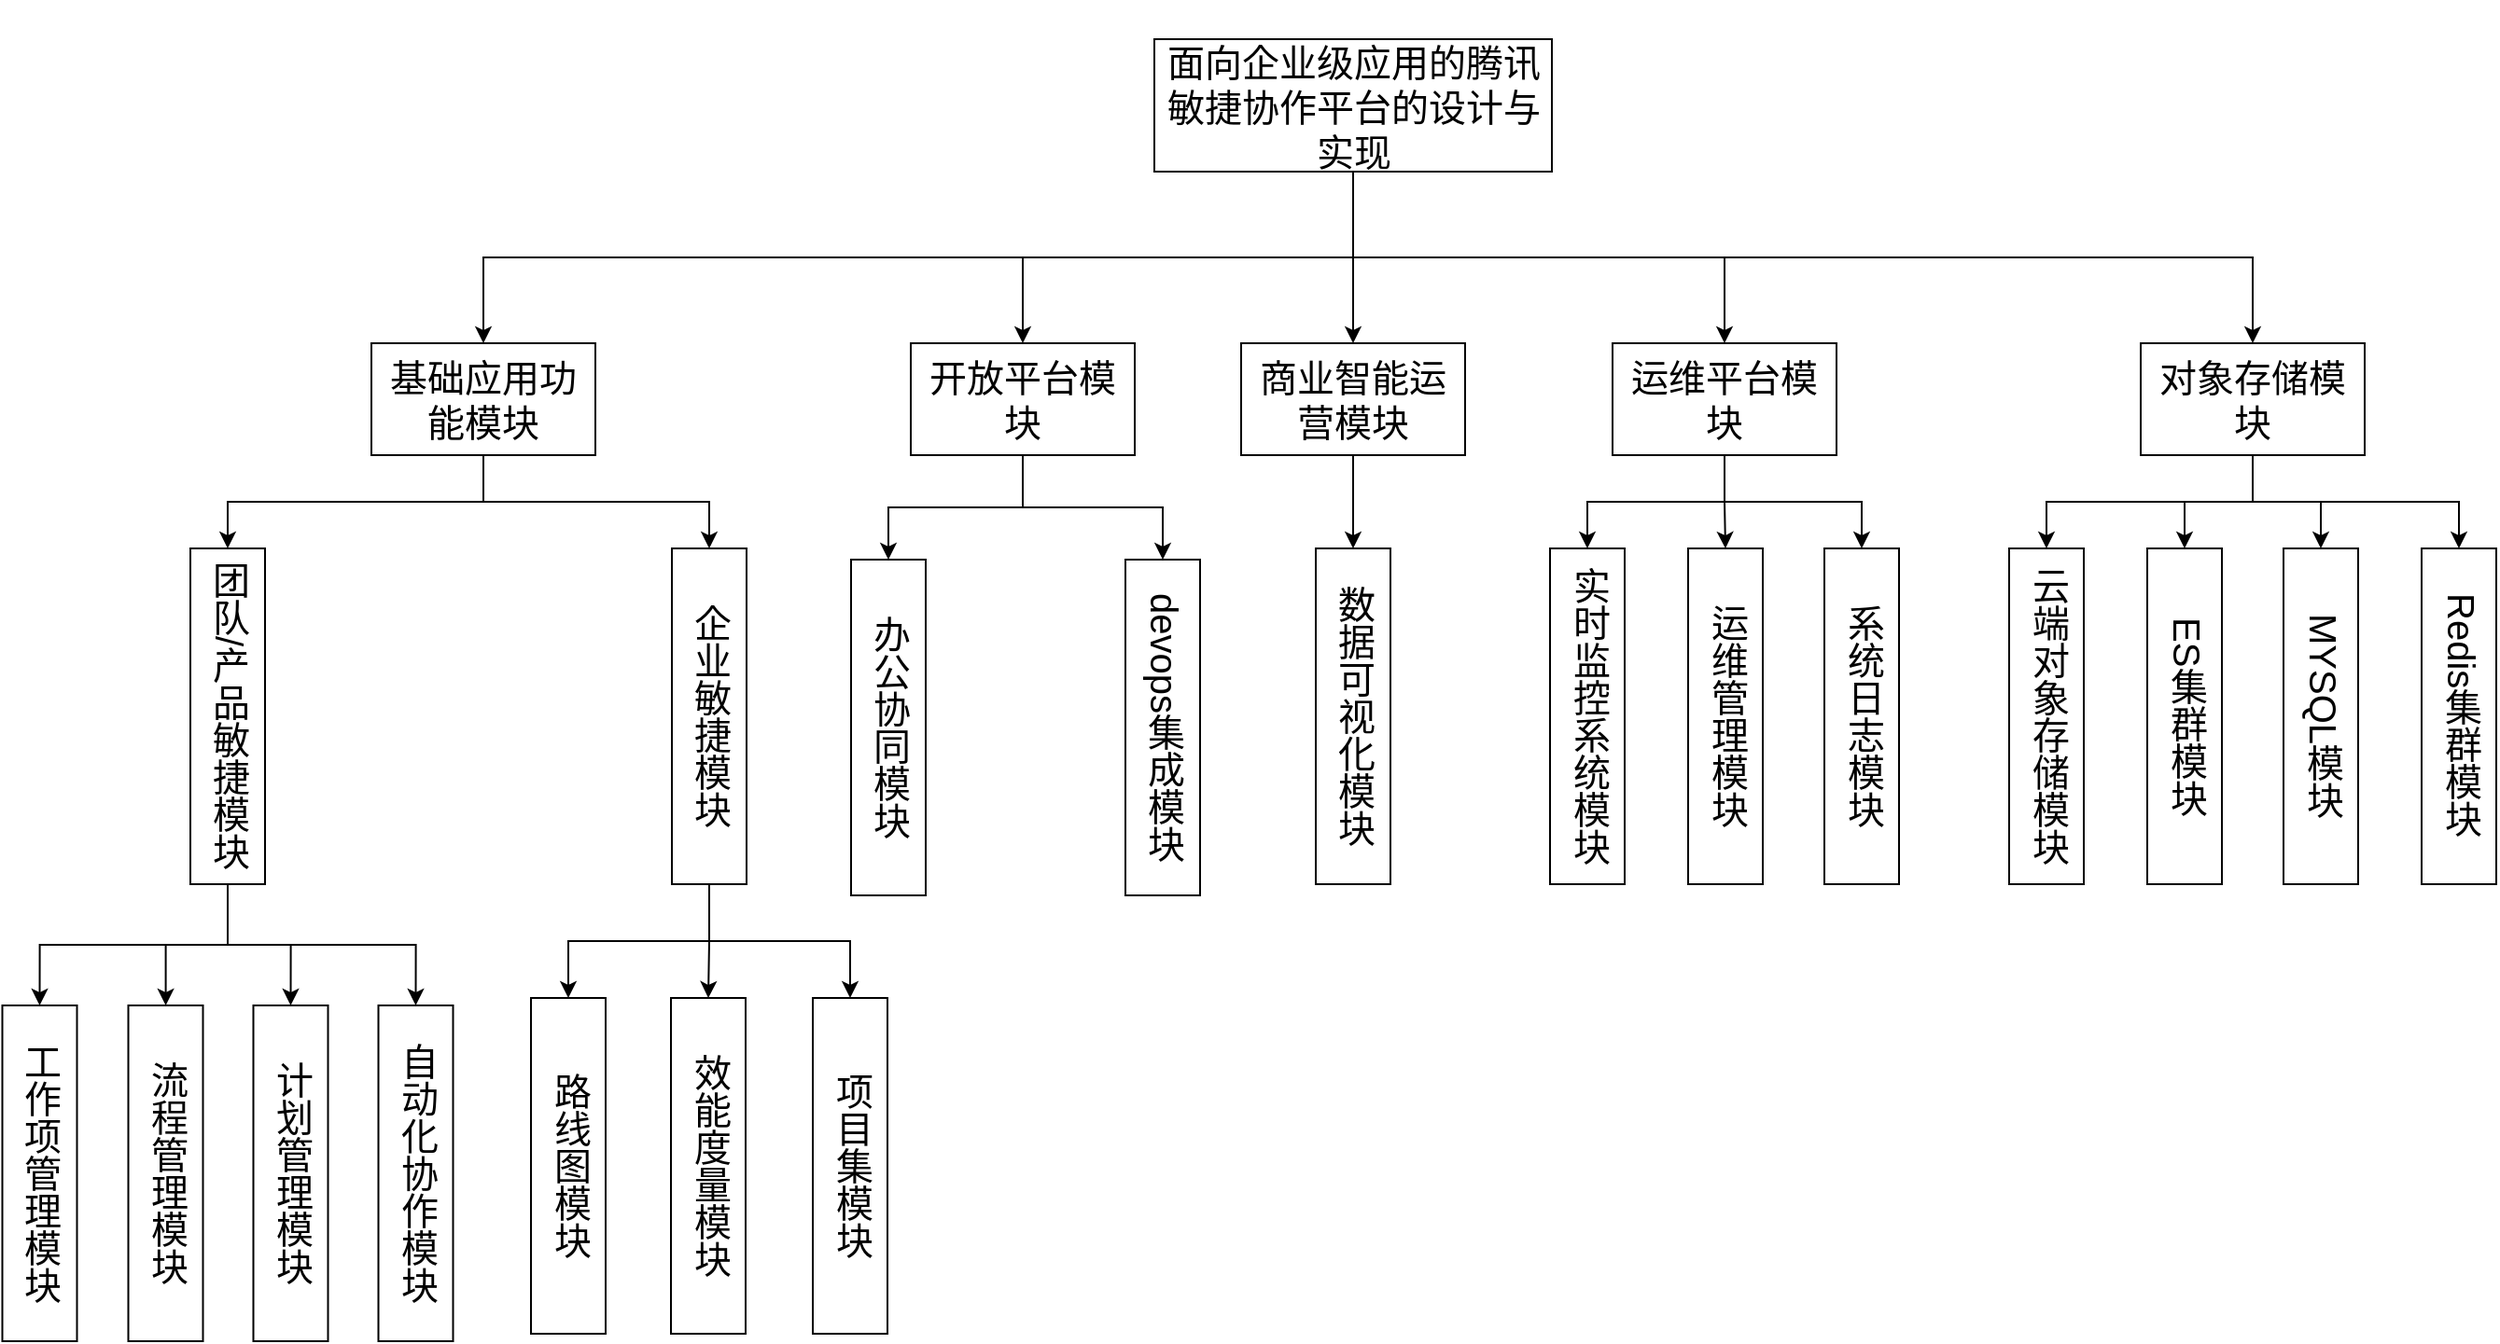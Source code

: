 <mxfile version="26.2.12">
  <diagram name="Page-1" id="64zSRsmpCtbbm_WttbOE">
    <mxGraphModel dx="1845" dy="790" grid="0" gridSize="10" guides="1" tooltips="1" connect="1" arrows="1" fold="1" page="0" pageScale="1" pageWidth="850" pageHeight="1100" math="0" shadow="0">
      <root>
        <mxCell id="0" />
        <mxCell id="1" parent="0" />
        <mxCell id="7xRdXNiMv8axmPZANaU4-1" style="edgeStyle=orthogonalEdgeStyle;rounded=0;orthogonalLoop=1;jettySize=auto;html=1;exitX=0.5;exitY=1;exitDx=0;exitDy=0;fontStyle=0;fontSize=20;" parent="1" source="7xRdXNiMv8axmPZANaU4-6" target="7xRdXNiMv8axmPZANaU4-9" edge="1">
          <mxGeometry relative="1" as="geometry" />
        </mxCell>
        <mxCell id="7xRdXNiMv8axmPZANaU4-2" style="edgeStyle=orthogonalEdgeStyle;rounded=0;orthogonalLoop=1;jettySize=auto;html=1;exitX=0.5;exitY=1;exitDx=0;exitDy=0;entryX=0.5;entryY=0;entryDx=0;entryDy=0;fontStyle=0;fontSize=20;" parent="1" source="7xRdXNiMv8axmPZANaU4-6" target="yiRCPFlLoWV72xK7HXJl-2" edge="1">
          <mxGeometry relative="1" as="geometry">
            <mxPoint x="650" y="580" as="targetPoint" />
          </mxGeometry>
        </mxCell>
        <mxCell id="7xRdXNiMv8axmPZANaU4-3" style="edgeStyle=orthogonalEdgeStyle;rounded=0;orthogonalLoop=1;jettySize=auto;html=1;exitX=0.5;exitY=1;exitDx=0;exitDy=0;entryX=0.5;entryY=0;entryDx=0;entryDy=0;fontStyle=0;fontSize=20;" parent="1" source="7xRdXNiMv8axmPZANaU4-6" target="yiRCPFlLoWV72xK7HXJl-1" edge="1">
          <mxGeometry relative="1" as="geometry">
            <mxPoint x="820" y="580" as="targetPoint" />
          </mxGeometry>
        </mxCell>
        <mxCell id="7xRdXNiMv8axmPZANaU4-4" style="edgeStyle=orthogonalEdgeStyle;rounded=0;orthogonalLoop=1;jettySize=auto;html=1;exitX=0.5;exitY=1;exitDx=0;exitDy=0;fontStyle=0;fontSize=20;" parent="1" source="7xRdXNiMv8axmPZANaU4-6" target="7xRdXNiMv8axmPZANaU4-10" edge="1">
          <mxGeometry relative="1" as="geometry" />
        </mxCell>
        <mxCell id="1QxvLl7_ESq7pfrXzHob-9" style="edgeStyle=orthogonalEdgeStyle;rounded=0;orthogonalLoop=1;jettySize=auto;html=1;exitX=0.5;exitY=1;exitDx=0;exitDy=0;fontSize=20;" parent="1" source="7xRdXNiMv8axmPZANaU4-6" target="1QxvLl7_ESq7pfrXzHob-1" edge="1">
          <mxGeometry relative="1" as="geometry" />
        </mxCell>
        <mxCell id="7xRdXNiMv8axmPZANaU4-6" value="&lt;p class=&quot;MsoNormal&quot;&gt;&lt;span style=&quot;font-family: 宋体;&quot;&gt;&lt;font face=&quot;宋体&quot;&gt;&lt;span&gt;面向企业级应用的腾讯敏捷协作平台的设计与实现&lt;/span&gt;&lt;/font&gt;&lt;/span&gt;&lt;/p&gt;" style="rounded=0;whiteSpace=wrap;html=1;fontStyle=0;fontSize=20;" parent="1" vertex="1">
          <mxGeometry x="376.5" y="417" width="213" height="71" as="geometry" />
        </mxCell>
        <mxCell id="MPn8QvkwX-wL_JmnHgCd-4" style="edgeStyle=orthogonalEdgeStyle;rounded=0;orthogonalLoop=1;jettySize=auto;html=1;exitX=0.5;exitY=1;exitDx=0;exitDy=0;entryX=0.5;entryY=0;entryDx=0;entryDy=0;fontStyle=0;fontSize=20;" parent="1" source="7xRdXNiMv8axmPZANaU4-9" target="yiRCPFlLoWV72xK7HXJl-5" edge="1">
          <mxGeometry relative="1" as="geometry" />
        </mxCell>
        <mxCell id="MPn8QvkwX-wL_JmnHgCd-6" style="edgeStyle=orthogonalEdgeStyle;rounded=0;orthogonalLoop=1;jettySize=auto;html=1;exitX=0.5;exitY=1;exitDx=0;exitDy=0;entryX=0.5;entryY=0;entryDx=0;entryDy=0;fontStyle=0;fontSize=20;" parent="1" source="7xRdXNiMv8axmPZANaU4-9" target="yiRCPFlLoWV72xK7HXJl-7" edge="1">
          <mxGeometry relative="1" as="geometry" />
        </mxCell>
        <mxCell id="7xRdXNiMv8axmPZANaU4-9" value="&lt;p class=&quot;MsoNormal&quot;&gt;&lt;font face=&quot;宋体&quot;&gt;&lt;span&gt;&lt;span&gt;基础应用功能模块&lt;/span&gt;&lt;/span&gt;&lt;/font&gt;&lt;/p&gt;" style="rounded=0;whiteSpace=wrap;html=1;spacing=2;fontStyle=0;fontSize=20;" parent="1" vertex="1">
          <mxGeometry x="-43" y="580" width="120" height="60" as="geometry" />
        </mxCell>
        <mxCell id="1QxvLl7_ESq7pfrXzHob-6" style="edgeStyle=orthogonalEdgeStyle;rounded=0;orthogonalLoop=1;jettySize=auto;html=1;exitX=0.5;exitY=1;exitDx=0;exitDy=0;entryX=0.5;entryY=0;entryDx=0;entryDy=0;fontSize=20;" parent="1" source="7xRdXNiMv8axmPZANaU4-10" target="1QxvLl7_ESq7pfrXzHob-4" edge="1">
          <mxGeometry relative="1" as="geometry" />
        </mxCell>
        <mxCell id="1QxvLl7_ESq7pfrXzHob-7" style="edgeStyle=orthogonalEdgeStyle;rounded=0;orthogonalLoop=1;jettySize=auto;html=1;exitX=0.5;exitY=1;exitDx=0;exitDy=0;entryX=0.5;entryY=0;entryDx=0;entryDy=0;fontSize=20;" parent="1" source="7xRdXNiMv8axmPZANaU4-10" target="1QxvLl7_ESq7pfrXzHob-5" edge="1">
          <mxGeometry relative="1" as="geometry" />
        </mxCell>
        <mxCell id="7xRdXNiMv8axmPZANaU4-10" value="&lt;p class=&quot;MsoNormal&quot;&gt;&lt;font face=&quot;宋体&quot;&gt;&lt;span&gt;&lt;span&gt;开放平台模块&lt;/span&gt;&lt;/span&gt;&lt;/font&gt;&lt;/p&gt;" style="rounded=0;whiteSpace=wrap;html=1;spacing=2;fontStyle=0;fontSize=20;" parent="1" vertex="1">
          <mxGeometry x="246" y="580" width="120" height="60" as="geometry" />
        </mxCell>
        <mxCell id="MPn8QvkwX-wL_JmnHgCd-15" style="edgeStyle=orthogonalEdgeStyle;rounded=0;orthogonalLoop=1;jettySize=auto;html=1;exitX=0.5;exitY=1;exitDx=0;exitDy=0;entryX=0.5;entryY=0;entryDx=0;entryDy=0;fontStyle=0;fontSize=20;" parent="1" source="yiRCPFlLoWV72xK7HXJl-1" target="yiRCPFlLoWV72xK7HXJl-16" edge="1">
          <mxGeometry relative="1" as="geometry" />
        </mxCell>
        <mxCell id="MPn8QvkwX-wL_JmnHgCd-16" style="edgeStyle=orthogonalEdgeStyle;rounded=0;orthogonalLoop=1;jettySize=auto;html=1;exitX=0.5;exitY=1;exitDx=0;exitDy=0;entryX=0.5;entryY=0;entryDx=0;entryDy=0;fontStyle=0;fontSize=20;" parent="1" source="yiRCPFlLoWV72xK7HXJl-1" target="MPn8QvkwX-wL_JmnHgCd-1" edge="1">
          <mxGeometry relative="1" as="geometry" />
        </mxCell>
        <mxCell id="MPn8QvkwX-wL_JmnHgCd-17" style="edgeStyle=orthogonalEdgeStyle;rounded=0;orthogonalLoop=1;jettySize=auto;html=1;exitX=0.5;exitY=1;exitDx=0;exitDy=0;entryX=0.5;entryY=0;entryDx=0;entryDy=0;fontStyle=0;fontSize=20;" parent="1" source="yiRCPFlLoWV72xK7HXJl-1" target="MPn8QvkwX-wL_JmnHgCd-2" edge="1">
          <mxGeometry relative="1" as="geometry" />
        </mxCell>
        <mxCell id="MPn8QvkwX-wL_JmnHgCd-18" style="edgeStyle=orthogonalEdgeStyle;rounded=0;orthogonalLoop=1;jettySize=auto;html=1;exitX=0.5;exitY=1;exitDx=0;exitDy=0;entryX=0.5;entryY=0;entryDx=0;entryDy=0;fontStyle=0;fontSize=20;" parent="1" source="yiRCPFlLoWV72xK7HXJl-1" target="MPn8QvkwX-wL_JmnHgCd-3" edge="1">
          <mxGeometry relative="1" as="geometry" />
        </mxCell>
        <mxCell id="yiRCPFlLoWV72xK7HXJl-1" value="&lt;p class=&quot;MsoNormal&quot;&gt;&lt;span style=&quot;font-family: 宋体;&quot;&gt;&lt;font face=&quot;宋体&quot;&gt;对象存储模块&lt;/font&gt;&lt;/span&gt;&lt;/p&gt;" style="rounded=0;whiteSpace=wrap;html=1;spacing=2;fontStyle=0;fontSize=20;" parent="1" vertex="1">
          <mxGeometry x="905" y="580" width="120" height="60" as="geometry" />
        </mxCell>
        <mxCell id="MPn8QvkwX-wL_JmnHgCd-19" style="edgeStyle=orthogonalEdgeStyle;rounded=0;orthogonalLoop=1;jettySize=auto;html=1;exitX=0.5;exitY=1;exitDx=0;exitDy=0;fontStyle=0;fontSize=20;" parent="1" source="yiRCPFlLoWV72xK7HXJl-2" target="yiRCPFlLoWV72xK7HXJl-17" edge="1">
          <mxGeometry relative="1" as="geometry" />
        </mxCell>
        <mxCell id="MPn8QvkwX-wL_JmnHgCd-20" style="edgeStyle=orthogonalEdgeStyle;rounded=0;orthogonalLoop=1;jettySize=auto;html=1;exitX=0.5;exitY=1;exitDx=0;exitDy=0;entryX=0.5;entryY=0;entryDx=0;entryDy=0;fontStyle=0;fontSize=20;" parent="1" source="yiRCPFlLoWV72xK7HXJl-2" target="yiRCPFlLoWV72xK7HXJl-18" edge="1">
          <mxGeometry relative="1" as="geometry" />
        </mxCell>
        <mxCell id="MPn8QvkwX-wL_JmnHgCd-21" style="edgeStyle=orthogonalEdgeStyle;rounded=0;orthogonalLoop=1;jettySize=auto;html=1;exitX=0.5;exitY=1;exitDx=0;exitDy=0;entryX=0.5;entryY=0;entryDx=0;entryDy=0;fontStyle=0;fontSize=20;" parent="1" source="yiRCPFlLoWV72xK7HXJl-2" target="yiRCPFlLoWV72xK7HXJl-19" edge="1">
          <mxGeometry relative="1" as="geometry" />
        </mxCell>
        <mxCell id="yiRCPFlLoWV72xK7HXJl-2" value="&lt;p class=&quot;MsoNormal&quot;&gt;&lt;span style=&quot;font-family: 宋体;&quot;&gt;&lt;font face=&quot;宋体&quot;&gt;运维平台模块&lt;/font&gt;&lt;/span&gt;&lt;/p&gt;" style="rounded=0;whiteSpace=wrap;html=1;spacing=2;fontStyle=0;fontSize=20;" parent="1" vertex="1">
          <mxGeometry x="622" y="580" width="120" height="60" as="geometry" />
        </mxCell>
        <mxCell id="MPn8QvkwX-wL_JmnHgCd-7" style="edgeStyle=orthogonalEdgeStyle;rounded=0;orthogonalLoop=1;jettySize=auto;html=1;exitX=0.5;exitY=1;exitDx=0;exitDy=0;entryX=0.5;entryY=0;entryDx=0;entryDy=0;fontStyle=0;fontSize=20;" parent="1" source="yiRCPFlLoWV72xK7HXJl-5" target="yiRCPFlLoWV72xK7HXJl-8" edge="1">
          <mxGeometry relative="1" as="geometry" />
        </mxCell>
        <mxCell id="MPn8QvkwX-wL_JmnHgCd-8" style="edgeStyle=orthogonalEdgeStyle;rounded=0;orthogonalLoop=1;jettySize=auto;html=1;exitX=0.5;exitY=1;exitDx=0;exitDy=0;fontStyle=0;fontSize=20;" parent="1" source="yiRCPFlLoWV72xK7HXJl-5" target="yiRCPFlLoWV72xK7HXJl-9" edge="1">
          <mxGeometry relative="1" as="geometry" />
        </mxCell>
        <mxCell id="MPn8QvkwX-wL_JmnHgCd-9" style="edgeStyle=orthogonalEdgeStyle;rounded=0;orthogonalLoop=1;jettySize=auto;html=1;exitX=0.5;exitY=1;exitDx=0;exitDy=0;entryX=0.5;entryY=0;entryDx=0;entryDy=0;fontStyle=0;fontSize=20;" parent="1" source="yiRCPFlLoWV72xK7HXJl-5" target="yiRCPFlLoWV72xK7HXJl-10" edge="1">
          <mxGeometry relative="1" as="geometry" />
        </mxCell>
        <mxCell id="1QxvLl7_ESq7pfrXzHob-11" style="edgeStyle=orthogonalEdgeStyle;rounded=0;orthogonalLoop=1;jettySize=auto;html=1;exitX=0.5;exitY=1;exitDx=0;exitDy=0;entryX=0.5;entryY=0;entryDx=0;entryDy=0;fontSize=20;" parent="1" source="yiRCPFlLoWV72xK7HXJl-5" target="1QxvLl7_ESq7pfrXzHob-10" edge="1">
          <mxGeometry relative="1" as="geometry" />
        </mxCell>
        <mxCell id="yiRCPFlLoWV72xK7HXJl-5" value="团队/产品敏捷模块" style="rounded=0;whiteSpace=wrap;html=1;textDirection=vertical-rl;fontStyle=0;fontSize=20;" parent="1" vertex="1">
          <mxGeometry x="-140" y="690" width="40" height="180" as="geometry" />
        </mxCell>
        <mxCell id="MPn8QvkwX-wL_JmnHgCd-12" style="edgeStyle=orthogonalEdgeStyle;rounded=0;orthogonalLoop=1;jettySize=auto;html=1;exitX=0.5;exitY=1;exitDx=0;exitDy=0;entryX=0.5;entryY=0;entryDx=0;entryDy=0;fontStyle=0;fontSize=20;" parent="1" source="yiRCPFlLoWV72xK7HXJl-7" target="yiRCPFlLoWV72xK7HXJl-11" edge="1">
          <mxGeometry relative="1" as="geometry" />
        </mxCell>
        <mxCell id="MPn8QvkwX-wL_JmnHgCd-13" style="edgeStyle=orthogonalEdgeStyle;rounded=0;orthogonalLoop=1;jettySize=auto;html=1;exitX=0.5;exitY=1;exitDx=0;exitDy=0;entryX=0.5;entryY=0;entryDx=0;entryDy=0;fontStyle=0;fontSize=20;" parent="1" source="yiRCPFlLoWV72xK7HXJl-7" target="yiRCPFlLoWV72xK7HXJl-12" edge="1">
          <mxGeometry relative="1" as="geometry" />
        </mxCell>
        <mxCell id="MPn8QvkwX-wL_JmnHgCd-14" style="edgeStyle=orthogonalEdgeStyle;rounded=0;orthogonalLoop=1;jettySize=auto;html=1;exitX=0.5;exitY=1;exitDx=0;exitDy=0;entryX=0.5;entryY=0;entryDx=0;entryDy=0;fontStyle=0;fontSize=20;" parent="1" source="yiRCPFlLoWV72xK7HXJl-7" target="yiRCPFlLoWV72xK7HXJl-13" edge="1">
          <mxGeometry relative="1" as="geometry" />
        </mxCell>
        <mxCell id="yiRCPFlLoWV72xK7HXJl-7" value="&lt;span&gt;企业敏捷模块&lt;/span&gt;" style="rounded=0;whiteSpace=wrap;html=1;textDirection=vertical-rl;fontStyle=0;fontSize=20;" parent="1" vertex="1">
          <mxGeometry x="118" y="690" width="40" height="180" as="geometry" />
        </mxCell>
        <mxCell id="yiRCPFlLoWV72xK7HXJl-8" value="工作项管理模块" style="rounded=0;whiteSpace=wrap;html=1;textDirection=vertical-rl;fontStyle=0;fontSize=20;" parent="1" vertex="1">
          <mxGeometry x="-240.75" y="935" width="40" height="180" as="geometry" />
        </mxCell>
        <mxCell id="yiRCPFlLoWV72xK7HXJl-9" value="流程管理模块" style="rounded=0;whiteSpace=wrap;html=1;textDirection=vertical-rl;fontStyle=0;fontSize=20;" parent="1" vertex="1">
          <mxGeometry x="-173.25" y="935" width="40" height="180" as="geometry" />
        </mxCell>
        <mxCell id="yiRCPFlLoWV72xK7HXJl-10" value="计划管理模块" style="rounded=0;whiteSpace=wrap;html=1;textDirection=vertical-rl;fontStyle=0;fontSize=20;" parent="1" vertex="1">
          <mxGeometry x="-106.25" y="935" width="40" height="180" as="geometry" />
        </mxCell>
        <mxCell id="yiRCPFlLoWV72xK7HXJl-11" value="路线图模块" style="rounded=0;whiteSpace=wrap;html=1;textDirection=vertical-rl;fontStyle=0;fontSize=20;" parent="1" vertex="1">
          <mxGeometry x="42.5" y="931" width="40" height="180" as="geometry" />
        </mxCell>
        <mxCell id="yiRCPFlLoWV72xK7HXJl-12" value="效能度量模块" style="rounded=0;whiteSpace=wrap;html=1;textDirection=vertical-rl;fontStyle=0;fontSize=20;" parent="1" vertex="1">
          <mxGeometry x="117.5" y="931" width="40" height="180" as="geometry" />
        </mxCell>
        <mxCell id="yiRCPFlLoWV72xK7HXJl-13" value="项目集模块" style="rounded=0;whiteSpace=wrap;html=1;textDirection=vertical-rl;fontStyle=0;fontSize=20;" parent="1" vertex="1">
          <mxGeometry x="193.5" y="931" width="40" height="180" as="geometry" />
        </mxCell>
        <mxCell id="yiRCPFlLoWV72xK7HXJl-16" value="云端对象存储模块" style="rounded=0;whiteSpace=wrap;html=1;textDirection=vertical-rl;fontStyle=0;fontSize=20;flipH=0;" parent="1" vertex="1">
          <mxGeometry x="834.5" y="690" width="40" height="180" as="geometry" />
        </mxCell>
        <mxCell id="yiRCPFlLoWV72xK7HXJl-17" value="实时监控系统模块" style="rounded=0;whiteSpace=wrap;html=1;textDirection=vertical-rl;fontStyle=0;fontSize=20;flipH=0;" parent="1" vertex="1">
          <mxGeometry x="588.5" y="690" width="40" height="180" as="geometry" />
        </mxCell>
        <mxCell id="yiRCPFlLoWV72xK7HXJl-18" value="运维管理模块" style="rounded=0;whiteSpace=wrap;html=1;textDirection=vertical-rl;fontStyle=0;fontSize=20;flipH=0;" parent="1" vertex="1">
          <mxGeometry x="662.5" y="690" width="40" height="180" as="geometry" />
        </mxCell>
        <mxCell id="yiRCPFlLoWV72xK7HXJl-19" value="系统日志模块" style="rounded=0;whiteSpace=wrap;html=1;textDirection=vertical-rl;fontStyle=0;fontSize=20;flipH=0;" parent="1" vertex="1">
          <mxGeometry x="735.5" y="690" width="40" height="180" as="geometry" />
        </mxCell>
        <mxCell id="MPn8QvkwX-wL_JmnHgCd-1" value="ES集群模块" style="rounded=0;whiteSpace=wrap;html=1;textDirection=vertical-rl;fontStyle=0;fontSize=20;flipH=0;" parent="1" vertex="1">
          <mxGeometry x="908.5" y="690" width="40" height="180" as="geometry" />
        </mxCell>
        <mxCell id="MPn8QvkwX-wL_JmnHgCd-2" value="MYSQL模块" style="rounded=0;whiteSpace=wrap;html=1;textDirection=vertical-rl;fontStyle=0;fontSize=20;flipH=0;" parent="1" vertex="1">
          <mxGeometry x="981.5" y="690" width="40" height="180" as="geometry" />
        </mxCell>
        <mxCell id="MPn8QvkwX-wL_JmnHgCd-3" value="Redis集群模块" style="rounded=0;whiteSpace=wrap;html=1;textDirection=vertical-rl;fontStyle=0;fontSize=20;flipH=0;" parent="1" vertex="1">
          <mxGeometry x="1055.5" y="690" width="40" height="180" as="geometry" />
        </mxCell>
        <mxCell id="1QxvLl7_ESq7pfrXzHob-8" style="edgeStyle=orthogonalEdgeStyle;rounded=0;orthogonalLoop=1;jettySize=auto;html=1;exitX=0.5;exitY=1;exitDx=0;exitDy=0;entryX=0.5;entryY=0;entryDx=0;entryDy=0;fontSize=20;" parent="1" source="1QxvLl7_ESq7pfrXzHob-1" target="1QxvLl7_ESq7pfrXzHob-2" edge="1">
          <mxGeometry relative="1" as="geometry" />
        </mxCell>
        <mxCell id="1QxvLl7_ESq7pfrXzHob-1" value="&lt;p class=&quot;MsoNormal&quot;&gt;&lt;font face=&quot;宋体&quot;&gt;&lt;span&gt;&lt;span&gt;商业智能运营模块&lt;/span&gt;&lt;/span&gt;&lt;/font&gt;&lt;/p&gt;" style="rounded=0;whiteSpace=wrap;html=1;spacing=2;fontStyle=0;fontSize=20;" parent="1" vertex="1">
          <mxGeometry x="423" y="580" width="120" height="60" as="geometry" />
        </mxCell>
        <mxCell id="1QxvLl7_ESq7pfrXzHob-2" value="数据可视化模块" style="rounded=0;whiteSpace=wrap;html=1;textDirection=vertical-rl;fontStyle=0;fontSize=20;" parent="1" vertex="1">
          <mxGeometry x="463" y="690" width="40" height="180" as="geometry" />
        </mxCell>
        <mxCell id="1QxvLl7_ESq7pfrXzHob-4" value="办公协同模块" style="rounded=0;whiteSpace=wrap;html=1;textDirection=vertical-rl;fontStyle=0;fontSize=20;" parent="1" vertex="1">
          <mxGeometry x="214" y="696" width="40" height="180" as="geometry" />
        </mxCell>
        <mxCell id="1QxvLl7_ESq7pfrXzHob-5" value="devops集成模块" style="rounded=0;whiteSpace=wrap;html=1;textDirection=vertical-rl;fontStyle=0;fontSize=20;" parent="1" vertex="1">
          <mxGeometry x="361" y="696" width="40" height="180" as="geometry" />
        </mxCell>
        <mxCell id="1QxvLl7_ESq7pfrXzHob-10" value="自动化协作模块" style="rounded=0;whiteSpace=wrap;html=1;textDirection=vertical-rl;fontStyle=0;fontSize=20;" parent="1" vertex="1">
          <mxGeometry x="-39.25" y="935" width="40" height="180" as="geometry" />
        </mxCell>
      </root>
    </mxGraphModel>
  </diagram>
</mxfile>
